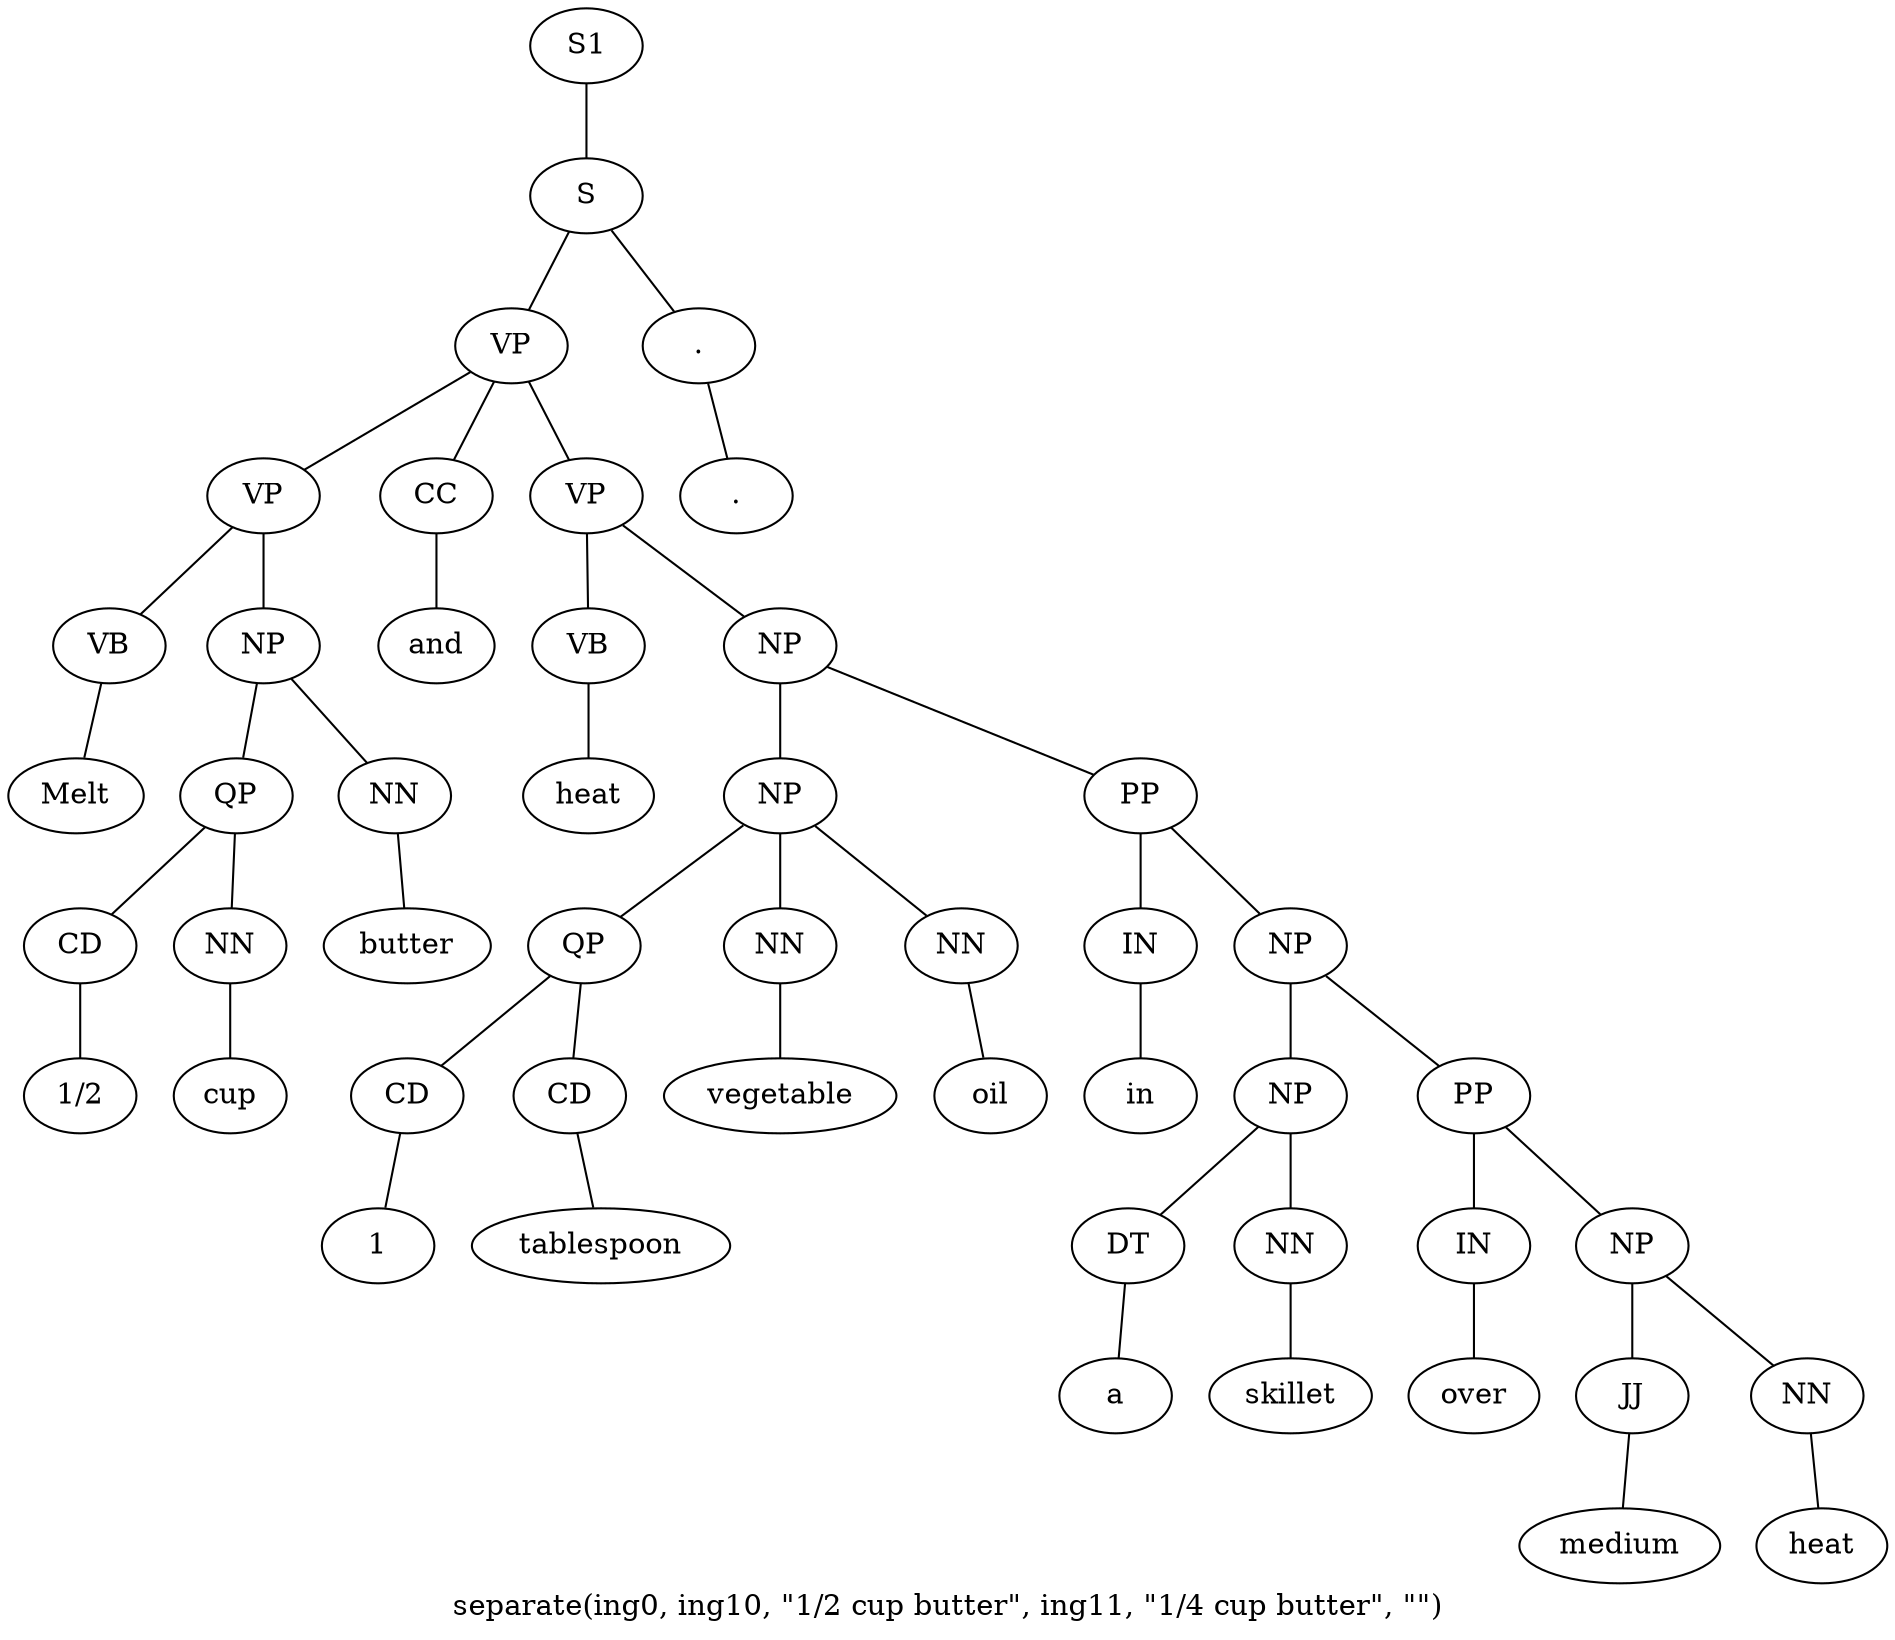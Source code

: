 graph SyntaxGraph {
	label = "separate(ing0, ing10, \"1/2 cup butter\", ing11, \"1/4 cup butter\", \"\")";
	Node0 [label="S1"];
	Node1 [label="S"];
	Node2 [label="VP"];
	Node3 [label="VP"];
	Node4 [label="VB"];
	Node5 [label="Melt"];
	Node6 [label="NP"];
	Node7 [label="QP"];
	Node8 [label="CD"];
	Node9 [label="1/2"];
	Node10 [label="NN"];
	Node11 [label="cup"];
	Node12 [label="NN"];
	Node13 [label="butter"];
	Node14 [label="CC"];
	Node15 [label="and"];
	Node16 [label="VP"];
	Node17 [label="VB"];
	Node18 [label="heat"];
	Node19 [label="NP"];
	Node20 [label="NP"];
	Node21 [label="QP"];
	Node22 [label="CD"];
	Node23 [label="1"];
	Node24 [label="CD"];
	Node25 [label="tablespoon"];
	Node26 [label="NN"];
	Node27 [label="vegetable"];
	Node28 [label="NN"];
	Node29 [label="oil"];
	Node30 [label="PP"];
	Node31 [label="IN"];
	Node32 [label="in"];
	Node33 [label="NP"];
	Node34 [label="NP"];
	Node35 [label="DT"];
	Node36 [label="a"];
	Node37 [label="NN"];
	Node38 [label="skillet"];
	Node39 [label="PP"];
	Node40 [label="IN"];
	Node41 [label="over"];
	Node42 [label="NP"];
	Node43 [label="JJ"];
	Node44 [label="medium"];
	Node45 [label="NN"];
	Node46 [label="heat"];
	Node47 [label="."];
	Node48 [label="."];

	Node0 -- Node1;
	Node1 -- Node2;
	Node1 -- Node47;
	Node2 -- Node3;
	Node2 -- Node14;
	Node2 -- Node16;
	Node3 -- Node4;
	Node3 -- Node6;
	Node4 -- Node5;
	Node6 -- Node7;
	Node6 -- Node12;
	Node7 -- Node8;
	Node7 -- Node10;
	Node8 -- Node9;
	Node10 -- Node11;
	Node12 -- Node13;
	Node14 -- Node15;
	Node16 -- Node17;
	Node16 -- Node19;
	Node17 -- Node18;
	Node19 -- Node20;
	Node19 -- Node30;
	Node20 -- Node21;
	Node20 -- Node26;
	Node20 -- Node28;
	Node21 -- Node22;
	Node21 -- Node24;
	Node22 -- Node23;
	Node24 -- Node25;
	Node26 -- Node27;
	Node28 -- Node29;
	Node30 -- Node31;
	Node30 -- Node33;
	Node31 -- Node32;
	Node33 -- Node34;
	Node33 -- Node39;
	Node34 -- Node35;
	Node34 -- Node37;
	Node35 -- Node36;
	Node37 -- Node38;
	Node39 -- Node40;
	Node39 -- Node42;
	Node40 -- Node41;
	Node42 -- Node43;
	Node42 -- Node45;
	Node43 -- Node44;
	Node45 -- Node46;
	Node47 -- Node48;
}